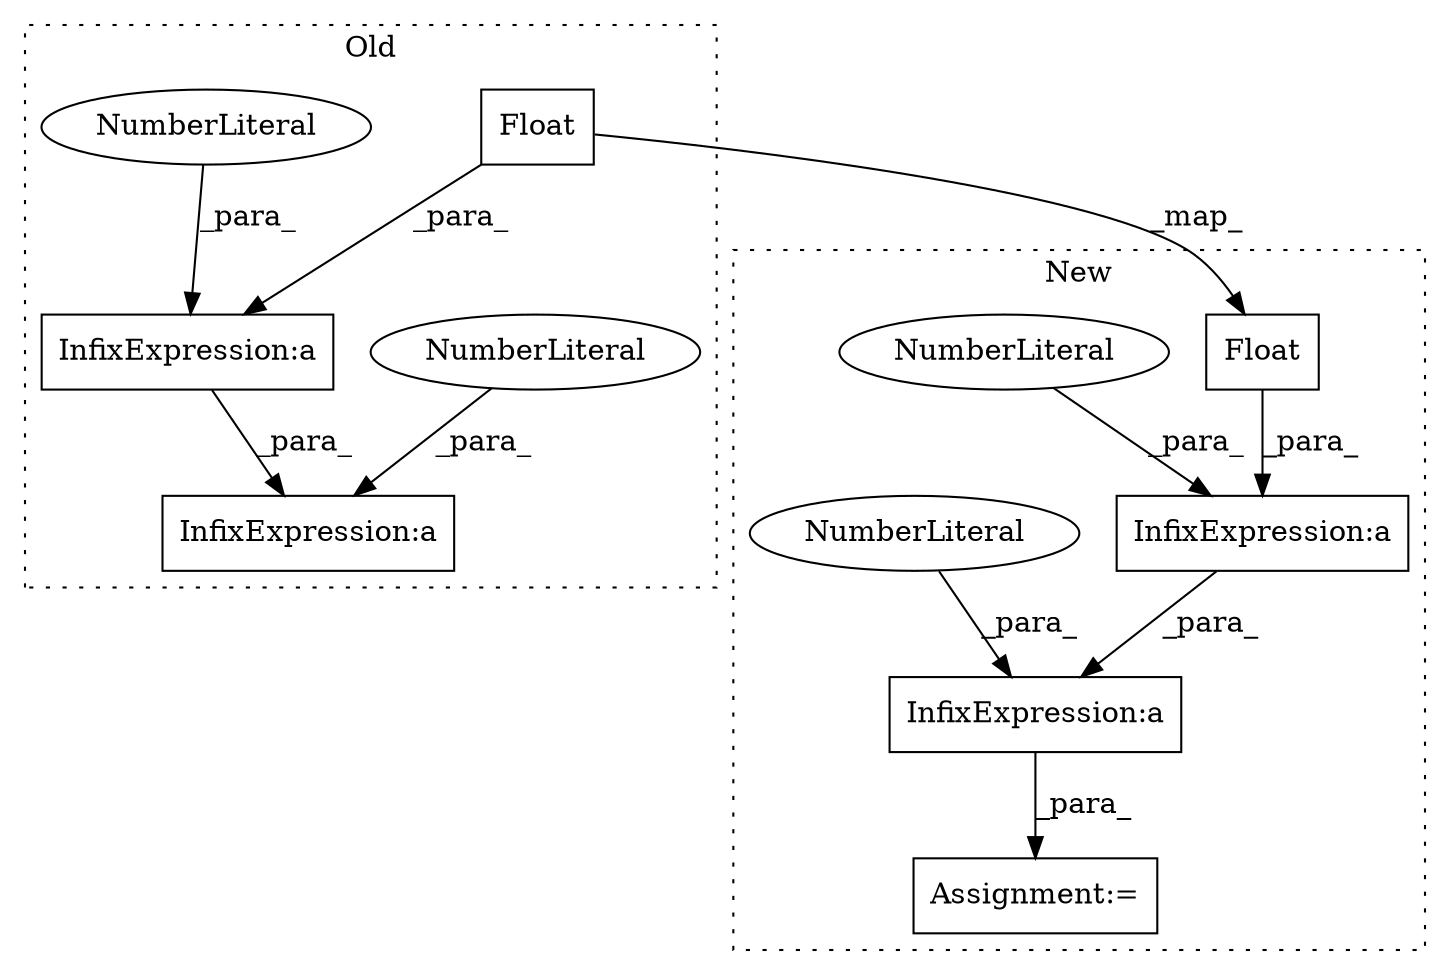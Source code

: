 digraph G {
subgraph cluster0 {
1 [label="Float" a="32" s="4185,4237" l="6,1" shape="box"];
4 [label="InfixExpression:a" a="27" s="4238" l="3" shape="box"];
7 [label="InfixExpression:a" a="27" s="4246" l="3" shape="box"];
9 [label="NumberLiteral" a="34" s="4249" l="4" shape="ellipse"];
11 [label="NumberLiteral" a="34" s="4241" l="4" shape="ellipse"];
label = "Old";
style="dotted";
}
subgraph cluster1 {
2 [label="Float" a="32" s="3947,3999" l="6,1" shape="box"];
3 [label="Assignment:=" a="7" s="4016" l="1" shape="box"];
5 [label="InfixExpression:a" a="27" s="4025" l="3" shape="box"];
6 [label="InfixExpression:a" a="27" s="4033" l="3" shape="box"];
8 [label="NumberLiteral" a="34" s="4028" l="4" shape="ellipse"];
10 [label="NumberLiteral" a="34" s="4036" l="4" shape="ellipse"];
label = "New";
style="dotted";
}
1 -> 2 [label="_map_"];
1 -> 4 [label="_para_"];
2 -> 5 [label="_para_"];
4 -> 7 [label="_para_"];
5 -> 6 [label="_para_"];
6 -> 3 [label="_para_"];
8 -> 5 [label="_para_"];
9 -> 7 [label="_para_"];
10 -> 6 [label="_para_"];
11 -> 4 [label="_para_"];
}